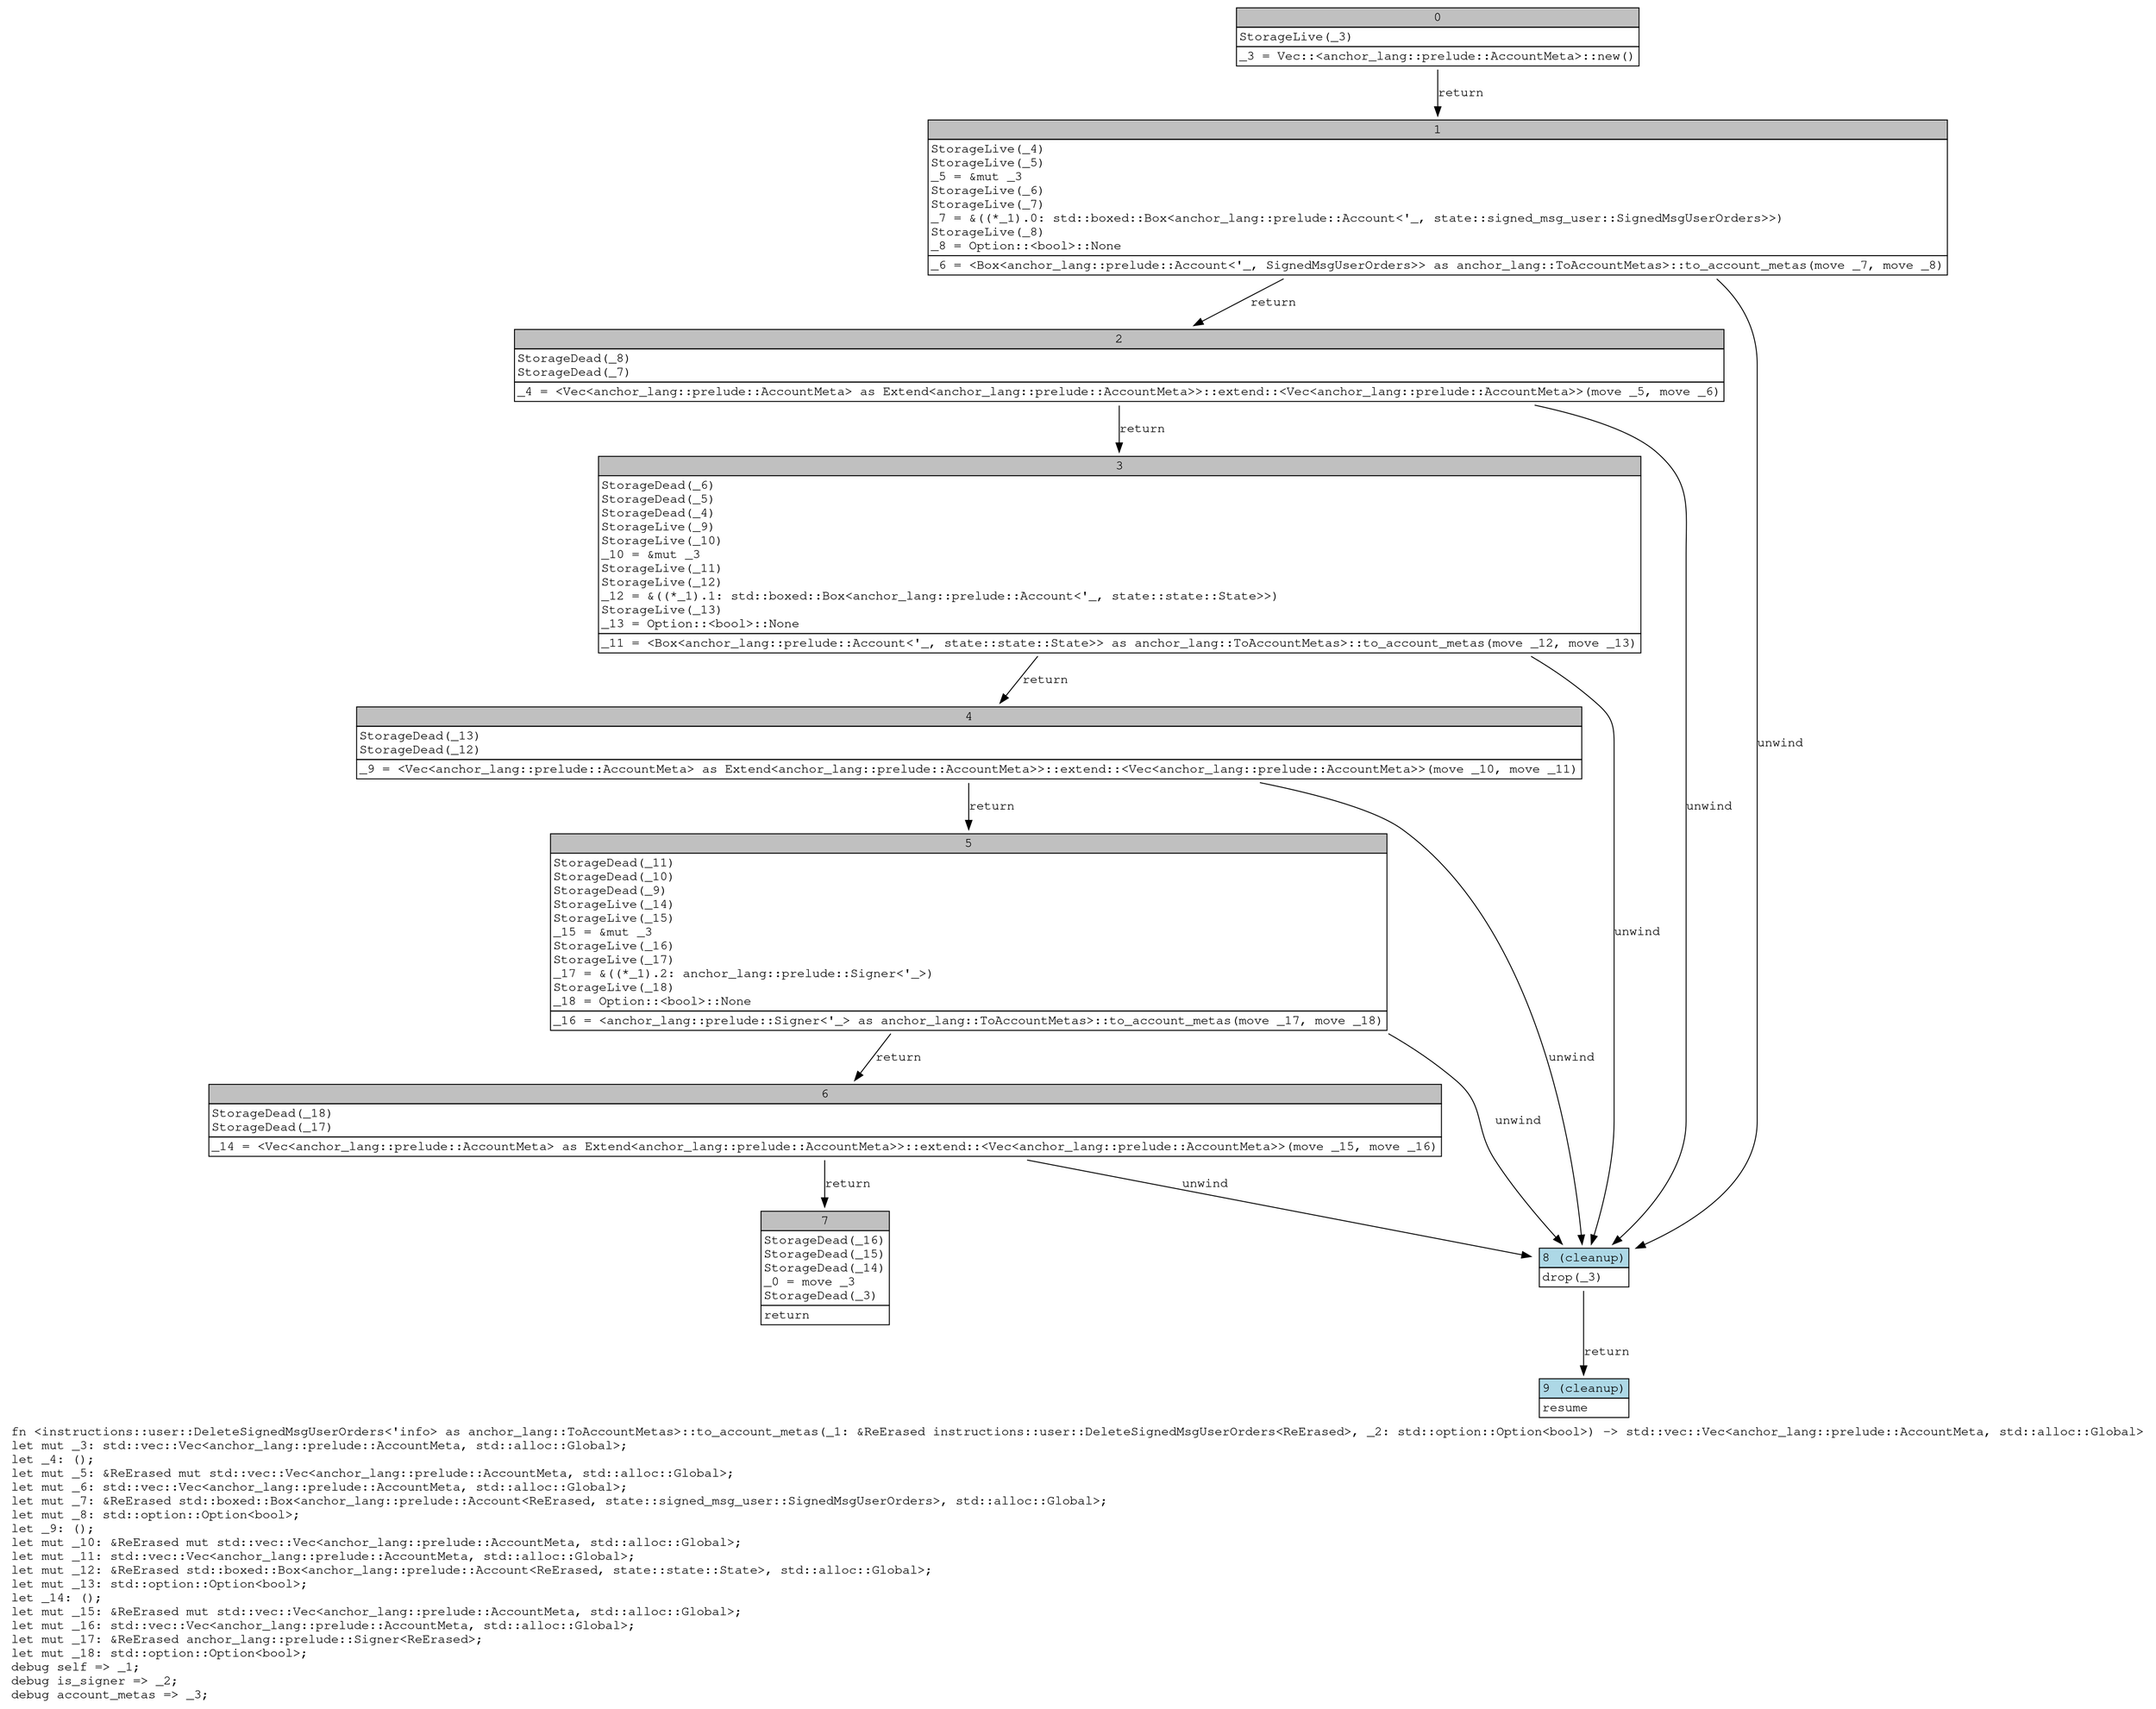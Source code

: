 digraph Mir_0_13597 {
    graph [fontname="Courier, monospace"];
    node [fontname="Courier, monospace"];
    edge [fontname="Courier, monospace"];
    label=<fn &lt;instructions::user::DeleteSignedMsgUserOrders&lt;'info&gt; as anchor_lang::ToAccountMetas&gt;::to_account_metas(_1: &amp;ReErased instructions::user::DeleteSignedMsgUserOrders&lt;ReErased&gt;, _2: std::option::Option&lt;bool&gt;) -&gt; std::vec::Vec&lt;anchor_lang::prelude::AccountMeta, std::alloc::Global&gt;<br align="left"/>let mut _3: std::vec::Vec&lt;anchor_lang::prelude::AccountMeta, std::alloc::Global&gt;;<br align="left"/>let _4: ();<br align="left"/>let mut _5: &amp;ReErased mut std::vec::Vec&lt;anchor_lang::prelude::AccountMeta, std::alloc::Global&gt;;<br align="left"/>let mut _6: std::vec::Vec&lt;anchor_lang::prelude::AccountMeta, std::alloc::Global&gt;;<br align="left"/>let mut _7: &amp;ReErased std::boxed::Box&lt;anchor_lang::prelude::Account&lt;ReErased, state::signed_msg_user::SignedMsgUserOrders&gt;, std::alloc::Global&gt;;<br align="left"/>let mut _8: std::option::Option&lt;bool&gt;;<br align="left"/>let _9: ();<br align="left"/>let mut _10: &amp;ReErased mut std::vec::Vec&lt;anchor_lang::prelude::AccountMeta, std::alloc::Global&gt;;<br align="left"/>let mut _11: std::vec::Vec&lt;anchor_lang::prelude::AccountMeta, std::alloc::Global&gt;;<br align="left"/>let mut _12: &amp;ReErased std::boxed::Box&lt;anchor_lang::prelude::Account&lt;ReErased, state::state::State&gt;, std::alloc::Global&gt;;<br align="left"/>let mut _13: std::option::Option&lt;bool&gt;;<br align="left"/>let _14: ();<br align="left"/>let mut _15: &amp;ReErased mut std::vec::Vec&lt;anchor_lang::prelude::AccountMeta, std::alloc::Global&gt;;<br align="left"/>let mut _16: std::vec::Vec&lt;anchor_lang::prelude::AccountMeta, std::alloc::Global&gt;;<br align="left"/>let mut _17: &amp;ReErased anchor_lang::prelude::Signer&lt;ReErased&gt;;<br align="left"/>let mut _18: std::option::Option&lt;bool&gt;;<br align="left"/>debug self =&gt; _1;<br align="left"/>debug is_signer =&gt; _2;<br align="left"/>debug account_metas =&gt; _3;<br align="left"/>>;
    bb0__0_13597 [shape="none", label=<<table border="0" cellborder="1" cellspacing="0"><tr><td bgcolor="gray" align="center" colspan="1">0</td></tr><tr><td align="left" balign="left">StorageLive(_3)<br/></td></tr><tr><td align="left">_3 = Vec::&lt;anchor_lang::prelude::AccountMeta&gt;::new()</td></tr></table>>];
    bb1__0_13597 [shape="none", label=<<table border="0" cellborder="1" cellspacing="0"><tr><td bgcolor="gray" align="center" colspan="1">1</td></tr><tr><td align="left" balign="left">StorageLive(_4)<br/>StorageLive(_5)<br/>_5 = &amp;mut _3<br/>StorageLive(_6)<br/>StorageLive(_7)<br/>_7 = &amp;((*_1).0: std::boxed::Box&lt;anchor_lang::prelude::Account&lt;'_, state::signed_msg_user::SignedMsgUserOrders&gt;&gt;)<br/>StorageLive(_8)<br/>_8 = Option::&lt;bool&gt;::None<br/></td></tr><tr><td align="left">_6 = &lt;Box&lt;anchor_lang::prelude::Account&lt;'_, SignedMsgUserOrders&gt;&gt; as anchor_lang::ToAccountMetas&gt;::to_account_metas(move _7, move _8)</td></tr></table>>];
    bb2__0_13597 [shape="none", label=<<table border="0" cellborder="1" cellspacing="0"><tr><td bgcolor="gray" align="center" colspan="1">2</td></tr><tr><td align="left" balign="left">StorageDead(_8)<br/>StorageDead(_7)<br/></td></tr><tr><td align="left">_4 = &lt;Vec&lt;anchor_lang::prelude::AccountMeta&gt; as Extend&lt;anchor_lang::prelude::AccountMeta&gt;&gt;::extend::&lt;Vec&lt;anchor_lang::prelude::AccountMeta&gt;&gt;(move _5, move _6)</td></tr></table>>];
    bb3__0_13597 [shape="none", label=<<table border="0" cellborder="1" cellspacing="0"><tr><td bgcolor="gray" align="center" colspan="1">3</td></tr><tr><td align="left" balign="left">StorageDead(_6)<br/>StorageDead(_5)<br/>StorageDead(_4)<br/>StorageLive(_9)<br/>StorageLive(_10)<br/>_10 = &amp;mut _3<br/>StorageLive(_11)<br/>StorageLive(_12)<br/>_12 = &amp;((*_1).1: std::boxed::Box&lt;anchor_lang::prelude::Account&lt;'_, state::state::State&gt;&gt;)<br/>StorageLive(_13)<br/>_13 = Option::&lt;bool&gt;::None<br/></td></tr><tr><td align="left">_11 = &lt;Box&lt;anchor_lang::prelude::Account&lt;'_, state::state::State&gt;&gt; as anchor_lang::ToAccountMetas&gt;::to_account_metas(move _12, move _13)</td></tr></table>>];
    bb4__0_13597 [shape="none", label=<<table border="0" cellborder="1" cellspacing="0"><tr><td bgcolor="gray" align="center" colspan="1">4</td></tr><tr><td align="left" balign="left">StorageDead(_13)<br/>StorageDead(_12)<br/></td></tr><tr><td align="left">_9 = &lt;Vec&lt;anchor_lang::prelude::AccountMeta&gt; as Extend&lt;anchor_lang::prelude::AccountMeta&gt;&gt;::extend::&lt;Vec&lt;anchor_lang::prelude::AccountMeta&gt;&gt;(move _10, move _11)</td></tr></table>>];
    bb5__0_13597 [shape="none", label=<<table border="0" cellborder="1" cellspacing="0"><tr><td bgcolor="gray" align="center" colspan="1">5</td></tr><tr><td align="left" balign="left">StorageDead(_11)<br/>StorageDead(_10)<br/>StorageDead(_9)<br/>StorageLive(_14)<br/>StorageLive(_15)<br/>_15 = &amp;mut _3<br/>StorageLive(_16)<br/>StorageLive(_17)<br/>_17 = &amp;((*_1).2: anchor_lang::prelude::Signer&lt;'_&gt;)<br/>StorageLive(_18)<br/>_18 = Option::&lt;bool&gt;::None<br/></td></tr><tr><td align="left">_16 = &lt;anchor_lang::prelude::Signer&lt;'_&gt; as anchor_lang::ToAccountMetas&gt;::to_account_metas(move _17, move _18)</td></tr></table>>];
    bb6__0_13597 [shape="none", label=<<table border="0" cellborder="1" cellspacing="0"><tr><td bgcolor="gray" align="center" colspan="1">6</td></tr><tr><td align="left" balign="left">StorageDead(_18)<br/>StorageDead(_17)<br/></td></tr><tr><td align="left">_14 = &lt;Vec&lt;anchor_lang::prelude::AccountMeta&gt; as Extend&lt;anchor_lang::prelude::AccountMeta&gt;&gt;::extend::&lt;Vec&lt;anchor_lang::prelude::AccountMeta&gt;&gt;(move _15, move _16)</td></tr></table>>];
    bb7__0_13597 [shape="none", label=<<table border="0" cellborder="1" cellspacing="0"><tr><td bgcolor="gray" align="center" colspan="1">7</td></tr><tr><td align="left" balign="left">StorageDead(_16)<br/>StorageDead(_15)<br/>StorageDead(_14)<br/>_0 = move _3<br/>StorageDead(_3)<br/></td></tr><tr><td align="left">return</td></tr></table>>];
    bb8__0_13597 [shape="none", label=<<table border="0" cellborder="1" cellspacing="0"><tr><td bgcolor="lightblue" align="center" colspan="1">8 (cleanup)</td></tr><tr><td align="left">drop(_3)</td></tr></table>>];
    bb9__0_13597 [shape="none", label=<<table border="0" cellborder="1" cellspacing="0"><tr><td bgcolor="lightblue" align="center" colspan="1">9 (cleanup)</td></tr><tr><td align="left">resume</td></tr></table>>];
    bb0__0_13597 -> bb1__0_13597 [label="return"];
    bb1__0_13597 -> bb2__0_13597 [label="return"];
    bb1__0_13597 -> bb8__0_13597 [label="unwind"];
    bb2__0_13597 -> bb3__0_13597 [label="return"];
    bb2__0_13597 -> bb8__0_13597 [label="unwind"];
    bb3__0_13597 -> bb4__0_13597 [label="return"];
    bb3__0_13597 -> bb8__0_13597 [label="unwind"];
    bb4__0_13597 -> bb5__0_13597 [label="return"];
    bb4__0_13597 -> bb8__0_13597 [label="unwind"];
    bb5__0_13597 -> bb6__0_13597 [label="return"];
    bb5__0_13597 -> bb8__0_13597 [label="unwind"];
    bb6__0_13597 -> bb7__0_13597 [label="return"];
    bb6__0_13597 -> bb8__0_13597 [label="unwind"];
    bb8__0_13597 -> bb9__0_13597 [label="return"];
}
